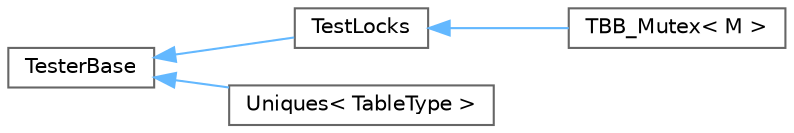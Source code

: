 digraph "类继承关系图"
{
 // LATEX_PDF_SIZE
  bgcolor="transparent";
  edge [fontname=Helvetica,fontsize=10,labelfontname=Helvetica,labelfontsize=10];
  node [fontname=Helvetica,fontsize=10,shape=box,height=0.2,width=0.4];
  rankdir="LR";
  Node0 [id="Node000000",label="TesterBase",height=0.2,width=0.4,color="grey40", fillcolor="white", style="filled",URL="$class_tester_base.html",tooltip=" "];
  Node0 -> Node1 [id="edge7159_Node000000_Node000001",dir="back",color="steelblue1",style="solid",tooltip=" "];
  Node1 [id="Node000001",label="TestLocks",height=0.2,width=0.4,color="grey40", fillcolor="white", style="filled",URL="$struct_test_locks.html",tooltip="base class for tests family"];
  Node1 -> Node2 [id="edge7160_Node000001_Node000002",dir="back",color="steelblue1",style="solid",tooltip=" "];
  Node2 [id="Node000002",label="TBB_Mutex\< M \>",height=0.2,width=0.4,color="grey40", fillcolor="white", style="filled",URL="$struct_t_b_b___mutex.html",tooltip="template test unit for any of TBB mutexes"];
  Node0 -> Node3 [id="edge7161_Node000000_Node000003",dir="back",color="steelblue1",style="solid",tooltip=" "];
  Node3 [id="Node000003",label="Uniques\< TableType \>",height=0.2,width=0.4,color="grey40", fillcolor="white", style="filled",URL="$struct_uniques.html",tooltip=" "];
}
